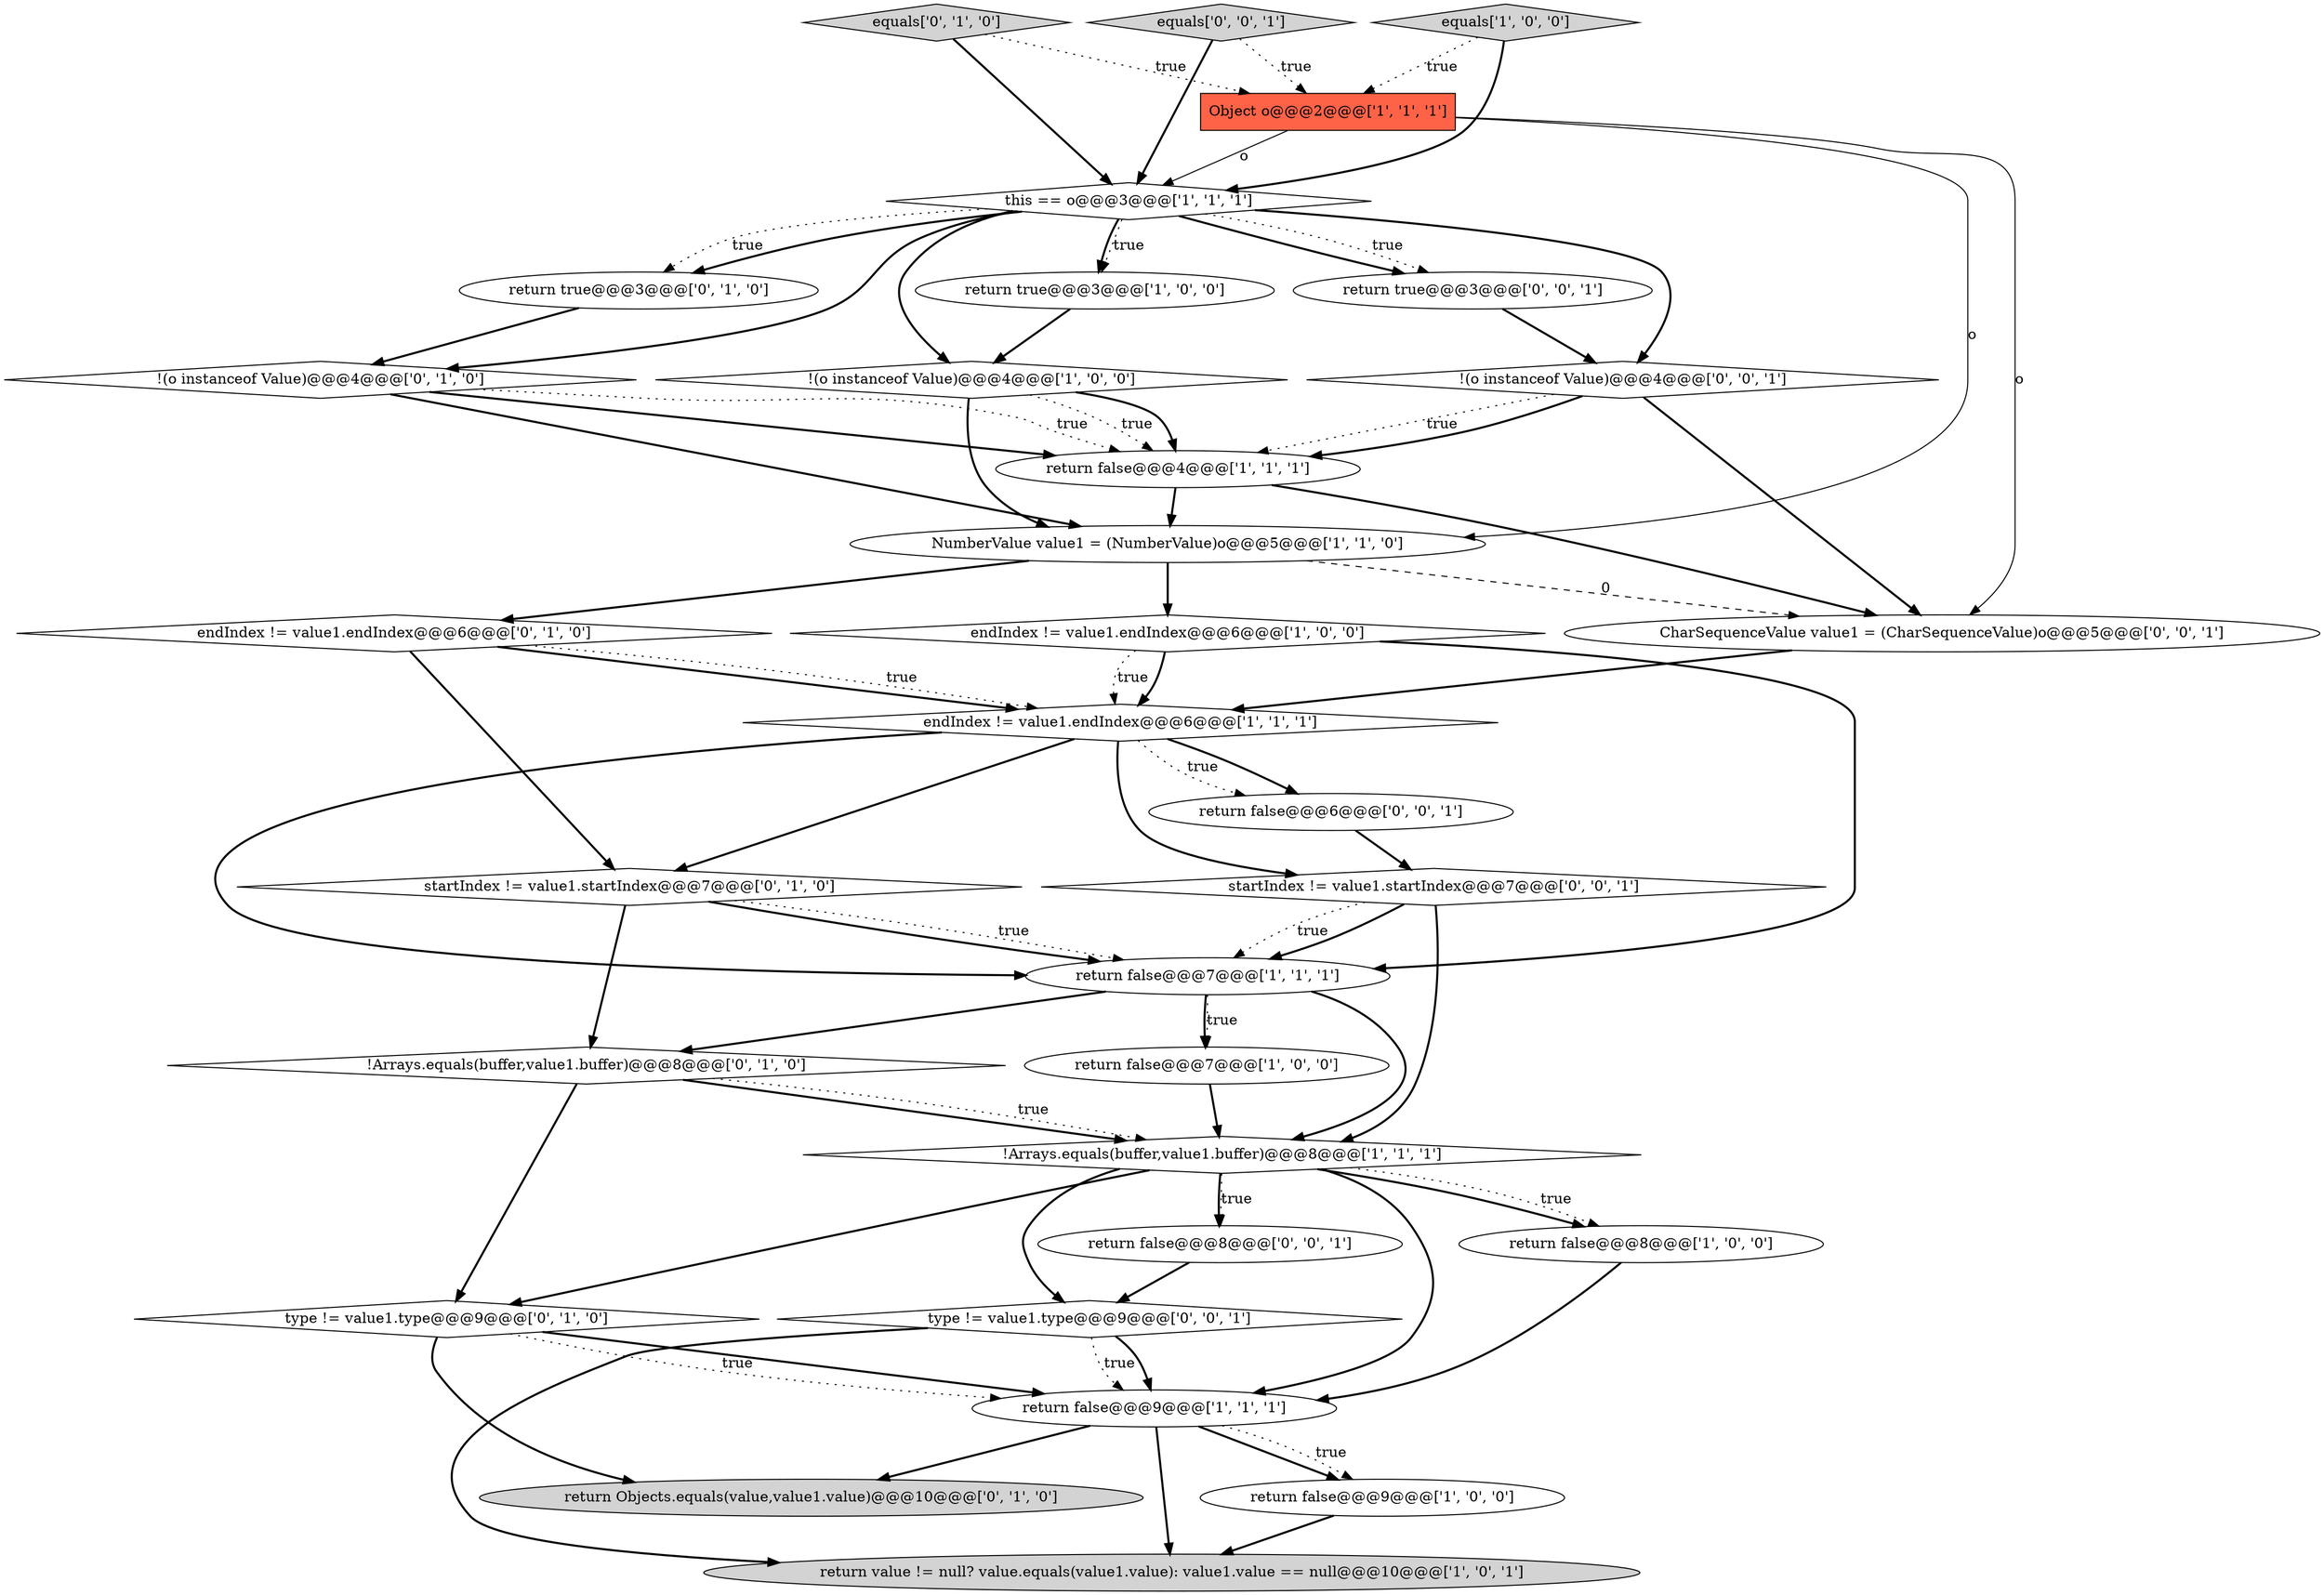 digraph {
21 [style = filled, label = "endIndex != value1.endIndex@@@6@@@['0', '1', '0']", fillcolor = white, shape = diamond image = "AAA0AAABBB2BBB"];
18 [style = filled, label = "equals['0', '1', '0']", fillcolor = lightgray, shape = diamond image = "AAA0AAABBB2BBB"];
17 [style = filled, label = "return true@@@3@@@['0', '1', '0']", fillcolor = white, shape = ellipse image = "AAA0AAABBB2BBB"];
19 [style = filled, label = "!Arrays.equals(buffer,value1.buffer)@@@8@@@['0', '1', '0']", fillcolor = white, shape = diamond image = "AAA0AAABBB2BBB"];
29 [style = filled, label = "!(o instanceof Value)@@@4@@@['0', '0', '1']", fillcolor = white, shape = diamond image = "AAA0AAABBB3BBB"];
16 [style = filled, label = "!(o instanceof Value)@@@4@@@['0', '1', '0']", fillcolor = white, shape = diamond image = "AAA0AAABBB2BBB"];
9 [style = filled, label = "return false@@@4@@@['1', '1', '1']", fillcolor = white, shape = ellipse image = "AAA0AAABBB1BBB"];
14 [style = filled, label = "this == o@@@3@@@['1', '1', '1']", fillcolor = white, shape = diamond image = "AAA0AAABBB1BBB"];
26 [style = filled, label = "return true@@@3@@@['0', '0', '1']", fillcolor = white, shape = ellipse image = "AAA0AAABBB3BBB"];
11 [style = filled, label = "Object o@@@2@@@['1', '1', '1']", fillcolor = tomato, shape = box image = "AAA0AAABBB1BBB"];
28 [style = filled, label = "return false@@@6@@@['0', '0', '1']", fillcolor = white, shape = ellipse image = "AAA0AAABBB3BBB"];
22 [style = filled, label = "startIndex != value1.startIndex@@@7@@@['0', '1', '0']", fillcolor = white, shape = diamond image = "AAA0AAABBB2BBB"];
5 [style = filled, label = "return false@@@7@@@['1', '1', '1']", fillcolor = white, shape = ellipse image = "AAA0AAABBB1BBB"];
8 [style = filled, label = "endIndex != value1.endIndex@@@6@@@['1', '0', '0']", fillcolor = white, shape = diamond image = "AAA0AAABBB1BBB"];
13 [style = filled, label = "return true@@@3@@@['1', '0', '0']", fillcolor = white, shape = ellipse image = "AAA0AAABBB1BBB"];
31 [style = filled, label = "return false@@@8@@@['0', '0', '1']", fillcolor = white, shape = ellipse image = "AAA0AAABBB3BBB"];
27 [style = filled, label = "equals['0', '0', '1']", fillcolor = lightgray, shape = diamond image = "AAA0AAABBB3BBB"];
0 [style = filled, label = "return false@@@8@@@['1', '0', '0']", fillcolor = white, shape = ellipse image = "AAA0AAABBB1BBB"];
24 [style = filled, label = "type != value1.type@@@9@@@['0', '0', '1']", fillcolor = white, shape = diamond image = "AAA0AAABBB3BBB"];
20 [style = filled, label = "type != value1.type@@@9@@@['0', '1', '0']", fillcolor = white, shape = diamond image = "AAA0AAABBB2BBB"];
15 [style = filled, label = "return false@@@9@@@['1', '1', '1']", fillcolor = white, shape = ellipse image = "AAA0AAABBB1BBB"];
10 [style = filled, label = "endIndex != value1.endIndex@@@6@@@['1', '1', '1']", fillcolor = white, shape = diamond image = "AAA0AAABBB1BBB"];
2 [style = filled, label = "return false@@@9@@@['1', '0', '0']", fillcolor = white, shape = ellipse image = "AAA0AAABBB1BBB"];
25 [style = filled, label = "startIndex != value1.startIndex@@@7@@@['0', '0', '1']", fillcolor = white, shape = diamond image = "AAA0AAABBB3BBB"];
12 [style = filled, label = "!Arrays.equals(buffer,value1.buffer)@@@8@@@['1', '1', '1']", fillcolor = white, shape = diamond image = "AAA0AAABBB1BBB"];
23 [style = filled, label = "return Objects.equals(value,value1.value)@@@10@@@['0', '1', '0']", fillcolor = lightgray, shape = ellipse image = "AAA0AAABBB2BBB"];
3 [style = filled, label = "return value != null? value.equals(value1.value): value1.value == null@@@10@@@['1', '0', '1']", fillcolor = lightgray, shape = ellipse image = "AAA0AAABBB1BBB"];
30 [style = filled, label = "CharSequenceValue value1 = (CharSequenceValue)o@@@5@@@['0', '0', '1']", fillcolor = white, shape = ellipse image = "AAA0AAABBB3BBB"];
6 [style = filled, label = "equals['1', '0', '0']", fillcolor = lightgray, shape = diamond image = "AAA0AAABBB1BBB"];
1 [style = filled, label = "NumberValue value1 = (NumberValue)o@@@5@@@['1', '1', '0']", fillcolor = white, shape = ellipse image = "AAA0AAABBB1BBB"];
4 [style = filled, label = "return false@@@7@@@['1', '0', '0']", fillcolor = white, shape = ellipse image = "AAA0AAABBB1BBB"];
7 [style = filled, label = "!(o instanceof Value)@@@4@@@['1', '0', '0']", fillcolor = white, shape = diamond image = "AAA0AAABBB1BBB"];
14->16 [style = bold, label=""];
17->16 [style = bold, label=""];
10->22 [style = bold, label=""];
8->10 [style = bold, label=""];
21->10 [style = bold, label=""];
29->9 [style = dotted, label="true"];
15->2 [style = bold, label=""];
16->9 [style = dotted, label="true"];
15->23 [style = bold, label=""];
7->1 [style = bold, label=""];
12->31 [style = dotted, label="true"];
1->8 [style = bold, label=""];
10->28 [style = bold, label=""];
10->28 [style = dotted, label="true"];
27->14 [style = bold, label=""];
22->19 [style = bold, label=""];
19->12 [style = bold, label=""];
29->30 [style = bold, label=""];
14->26 [style = dotted, label="true"];
1->30 [style = dashed, label="0"];
15->2 [style = dotted, label="true"];
2->3 [style = bold, label=""];
19->20 [style = bold, label=""];
26->29 [style = bold, label=""];
11->30 [style = solid, label="o"];
12->15 [style = bold, label=""];
29->9 [style = bold, label=""];
31->24 [style = bold, label=""];
12->20 [style = bold, label=""];
19->12 [style = dotted, label="true"];
14->17 [style = bold, label=""];
9->30 [style = bold, label=""];
12->31 [style = bold, label=""];
21->10 [style = dotted, label="true"];
7->9 [style = dotted, label="true"];
8->10 [style = dotted, label="true"];
12->24 [style = bold, label=""];
15->3 [style = bold, label=""];
12->0 [style = bold, label=""];
11->14 [style = solid, label="o"];
22->5 [style = bold, label=""];
0->15 [style = bold, label=""];
14->13 [style = dotted, label="true"];
5->4 [style = dotted, label="true"];
27->11 [style = dotted, label="true"];
14->7 [style = bold, label=""];
22->5 [style = dotted, label="true"];
6->14 [style = bold, label=""];
7->9 [style = bold, label=""];
14->17 [style = dotted, label="true"];
5->19 [style = bold, label=""];
25->5 [style = dotted, label="true"];
11->1 [style = solid, label="o"];
18->11 [style = dotted, label="true"];
14->26 [style = bold, label=""];
10->5 [style = bold, label=""];
20->23 [style = bold, label=""];
8->5 [style = bold, label=""];
5->12 [style = bold, label=""];
16->1 [style = bold, label=""];
21->22 [style = bold, label=""];
10->25 [style = bold, label=""];
13->7 [style = bold, label=""];
1->21 [style = bold, label=""];
25->12 [style = bold, label=""];
5->4 [style = bold, label=""];
24->15 [style = dotted, label="true"];
14->29 [style = bold, label=""];
30->10 [style = bold, label=""];
12->0 [style = dotted, label="true"];
4->12 [style = bold, label=""];
28->25 [style = bold, label=""];
25->5 [style = bold, label=""];
6->11 [style = dotted, label="true"];
14->13 [style = bold, label=""];
9->1 [style = bold, label=""];
20->15 [style = bold, label=""];
18->14 [style = bold, label=""];
24->3 [style = bold, label=""];
16->9 [style = bold, label=""];
20->15 [style = dotted, label="true"];
24->15 [style = bold, label=""];
}
